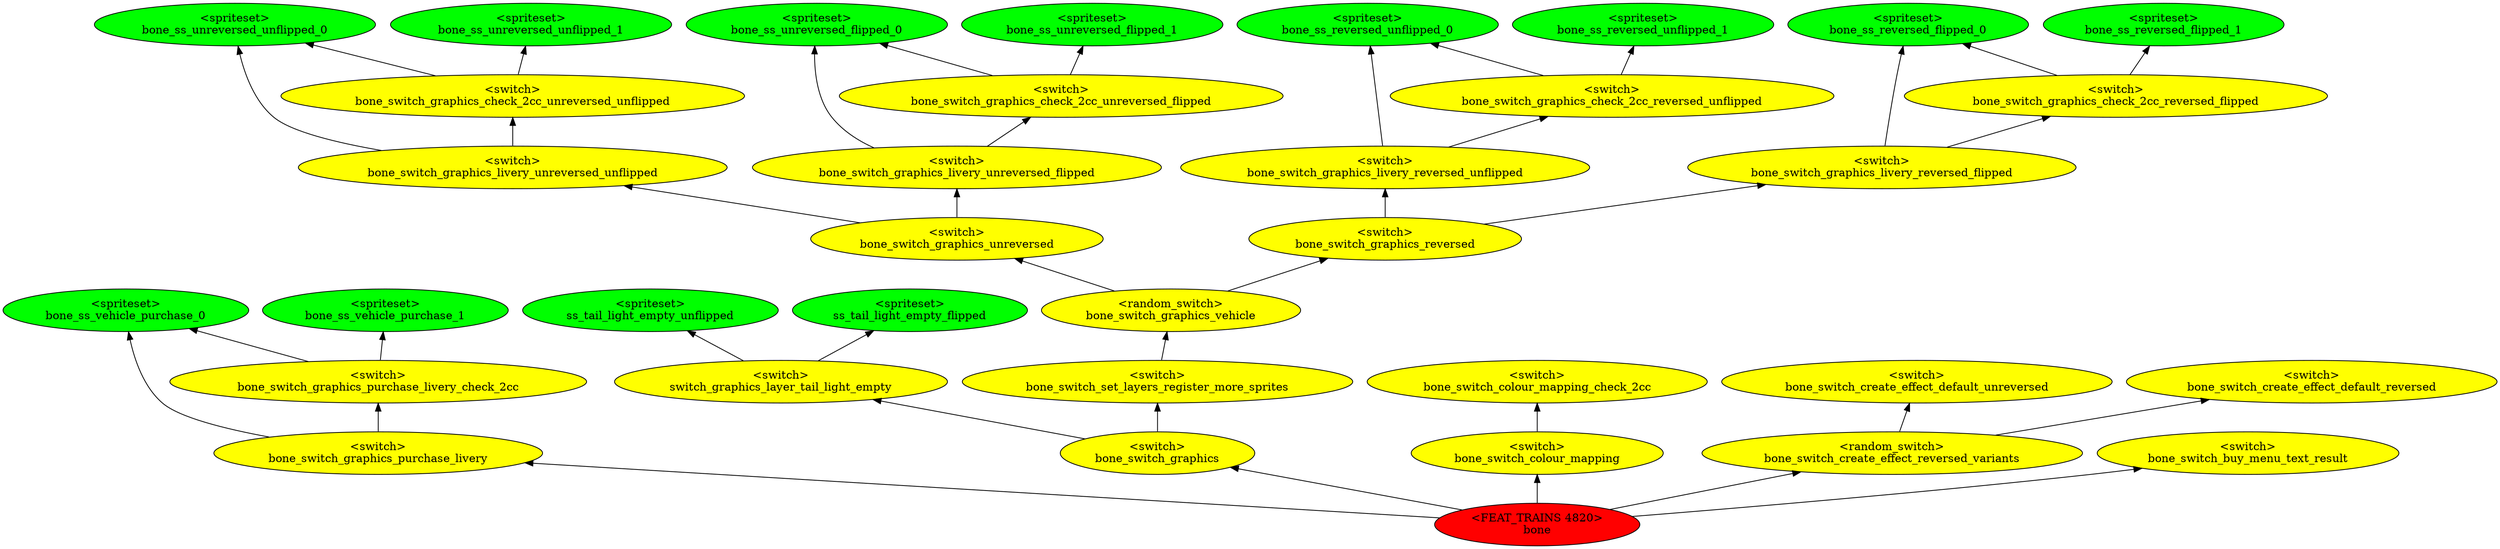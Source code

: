 digraph {
rankdir="BT"
ss_tail_light_empty_unflipped [fillcolor=green style="filled" label="<spriteset>\nss_tail_light_empty_unflipped"]
ss_tail_light_empty_flipped [fillcolor=green style="filled" label="<spriteset>\nss_tail_light_empty_flipped"]
switch_graphics_layer_tail_light_empty [fillcolor=yellow style="filled" label="<switch>\nswitch_graphics_layer_tail_light_empty"]
bone_ss_unreversed_unflipped_0 [fillcolor=green style="filled" label="<spriteset>\nbone_ss_unreversed_unflipped_0"]
bone_ss_unreversed_unflipped_1 [fillcolor=green style="filled" label="<spriteset>\nbone_ss_unreversed_unflipped_1"]
bone_switch_graphics_check_2cc_unreversed_unflipped [fillcolor=yellow style="filled" label="<switch>\nbone_switch_graphics_check_2cc_unreversed_unflipped"]
bone_switch_graphics_livery_unreversed_unflipped [fillcolor=yellow style="filled" label="<switch>\nbone_switch_graphics_livery_unreversed_unflipped"]
bone_ss_unreversed_flipped_0 [fillcolor=green style="filled" label="<spriteset>\nbone_ss_unreversed_flipped_0"]
bone_ss_unreversed_flipped_1 [fillcolor=green style="filled" label="<spriteset>\nbone_ss_unreversed_flipped_1"]
bone_switch_graphics_check_2cc_unreversed_flipped [fillcolor=yellow style="filled" label="<switch>\nbone_switch_graphics_check_2cc_unreversed_flipped"]
bone_switch_graphics_livery_unreversed_flipped [fillcolor=yellow style="filled" label="<switch>\nbone_switch_graphics_livery_unreversed_flipped"]
bone_switch_graphics_unreversed [fillcolor=yellow style="filled" label="<switch>\nbone_switch_graphics_unreversed"]
bone_ss_reversed_unflipped_0 [fillcolor=green style="filled" label="<spriteset>\nbone_ss_reversed_unflipped_0"]
bone_ss_reversed_unflipped_1 [fillcolor=green style="filled" label="<spriteset>\nbone_ss_reversed_unflipped_1"]
bone_switch_graphics_check_2cc_reversed_unflipped [fillcolor=yellow style="filled" label="<switch>\nbone_switch_graphics_check_2cc_reversed_unflipped"]
bone_switch_graphics_livery_reversed_unflipped [fillcolor=yellow style="filled" label="<switch>\nbone_switch_graphics_livery_reversed_unflipped"]
bone_ss_reversed_flipped_0 [fillcolor=green style="filled" label="<spriteset>\nbone_ss_reversed_flipped_0"]
bone_ss_reversed_flipped_1 [fillcolor=green style="filled" label="<spriteset>\nbone_ss_reversed_flipped_1"]
bone_switch_graphics_check_2cc_reversed_flipped [fillcolor=yellow style="filled" label="<switch>\nbone_switch_graphics_check_2cc_reversed_flipped"]
bone_switch_graphics_livery_reversed_flipped [fillcolor=yellow style="filled" label="<switch>\nbone_switch_graphics_livery_reversed_flipped"]
bone_switch_graphics_reversed [fillcolor=yellow style="filled" label="<switch>\nbone_switch_graphics_reversed"]
bone_switch_graphics_vehicle [fillcolor=yellow style="filled" label="<random_switch>\nbone_switch_graphics_vehicle"]
bone_ss_vehicle_purchase_0 [fillcolor=green style="filled" label="<spriteset>\nbone_ss_vehicle_purchase_0"]
bone_ss_vehicle_purchase_1 [fillcolor=green style="filled" label="<spriteset>\nbone_ss_vehicle_purchase_1"]
bone_switch_graphics_purchase_livery_check_2cc [fillcolor=yellow style="filled" label="<switch>\nbone_switch_graphics_purchase_livery_check_2cc"]
bone_switch_graphics_purchase_livery [fillcolor=yellow style="filled" label="<switch>\nbone_switch_graphics_purchase_livery"]
bone_switch_set_layers_register_more_sprites [fillcolor=yellow style="filled" label="<switch>\nbone_switch_set_layers_register_more_sprites"]
bone_switch_graphics [fillcolor=yellow style="filled" label="<switch>\nbone_switch_graphics"]
bone_switch_colour_mapping_check_2cc [fillcolor=yellow style="filled" label="<switch>\nbone_switch_colour_mapping_check_2cc"]
bone_switch_colour_mapping [fillcolor=yellow style="filled" label="<switch>\nbone_switch_colour_mapping"]
bone_switch_create_effect_default_unreversed [fillcolor=yellow style="filled" label="<switch>\nbone_switch_create_effect_default_unreversed"]
bone_switch_create_effect_default_reversed [fillcolor=yellow style="filled" label="<switch>\nbone_switch_create_effect_default_reversed"]
bone_switch_create_effect_reversed_variants [fillcolor=yellow style="filled" label="<random_switch>\nbone_switch_create_effect_reversed_variants"]
bone_switch_buy_menu_text_result [fillcolor=yellow style="filled" label="<switch>\nbone_switch_buy_menu_text_result"]
bone [fillcolor=red style="filled" label="<FEAT_TRAINS 4820>\nbone"]
bone_switch_graphics_check_2cc_unreversed_unflipped->bone_ss_unreversed_unflipped_1
bone_switch_graphics_livery_reversed_flipped->bone_switch_graphics_check_2cc_reversed_flipped
bone_switch_graphics_reversed->bone_switch_graphics_livery_reversed_flipped
bone->bone_switch_graphics
bone_switch_graphics_unreversed->bone_switch_graphics_livery_unreversed_unflipped
bone_switch_graphics_livery_unreversed_flipped->bone_switch_graphics_check_2cc_unreversed_flipped
bone->bone_switch_graphics_purchase_livery
bone->bone_switch_buy_menu_text_result
bone_switch_graphics->switch_graphics_layer_tail_light_empty
bone_switch_graphics_vehicle->bone_switch_graphics_unreversed
switch_graphics_layer_tail_light_empty->ss_tail_light_empty_flipped
bone_switch_graphics_unreversed->bone_switch_graphics_livery_unreversed_flipped
bone_switch_graphics_livery_reversed_unflipped->bone_switch_graphics_check_2cc_reversed_unflipped
bone_switch_graphics_check_2cc_unreversed_unflipped->bone_ss_unreversed_unflipped_0
bone_switch_graphics_livery_unreversed_unflipped->bone_switch_graphics_check_2cc_unreversed_unflipped
bone_switch_graphics_livery_reversed_flipped->bone_ss_reversed_flipped_0
bone_switch_graphics_check_2cc_reversed_unflipped->bone_ss_reversed_unflipped_1
bone_switch_graphics_purchase_livery->bone_ss_vehicle_purchase_0
bone_switch_graphics_purchase_livery->bone_switch_graphics_purchase_livery_check_2cc
bone_switch_graphics_livery_reversed_unflipped->bone_ss_reversed_unflipped_0
bone_switch_graphics_check_2cc_reversed_unflipped->bone_ss_reversed_unflipped_0
bone_switch_set_layers_register_more_sprites->bone_switch_graphics_vehicle
bone_switch_create_effect_reversed_variants->bone_switch_create_effect_default_reversed
bone_switch_graphics_check_2cc_reversed_flipped->bone_ss_reversed_flipped_0
bone_switch_create_effect_reversed_variants->bone_switch_create_effect_default_unreversed
bone_switch_graphics_check_2cc_unreversed_flipped->bone_ss_unreversed_flipped_0
switch_graphics_layer_tail_light_empty->ss_tail_light_empty_unflipped
bone_switch_graphics_livery_unreversed_unflipped->bone_ss_unreversed_unflipped_0
bone_switch_graphics_check_2cc_reversed_flipped->bone_ss_reversed_flipped_1
bone->bone_switch_create_effect_reversed_variants
bone_switch_colour_mapping->bone_switch_colour_mapping_check_2cc
bone_switch_graphics->bone_switch_set_layers_register_more_sprites
bone_switch_graphics_purchase_livery_check_2cc->bone_ss_vehicle_purchase_1
bone_switch_graphics_livery_unreversed_flipped->bone_ss_unreversed_flipped_0
bone->bone_switch_colour_mapping
bone_switch_graphics_vehicle->bone_switch_graphics_reversed
bone_switch_graphics_reversed->bone_switch_graphics_livery_reversed_unflipped
bone_switch_graphics_purchase_livery_check_2cc->bone_ss_vehicle_purchase_0
bone_switch_graphics_check_2cc_unreversed_flipped->bone_ss_unreversed_flipped_1
}
